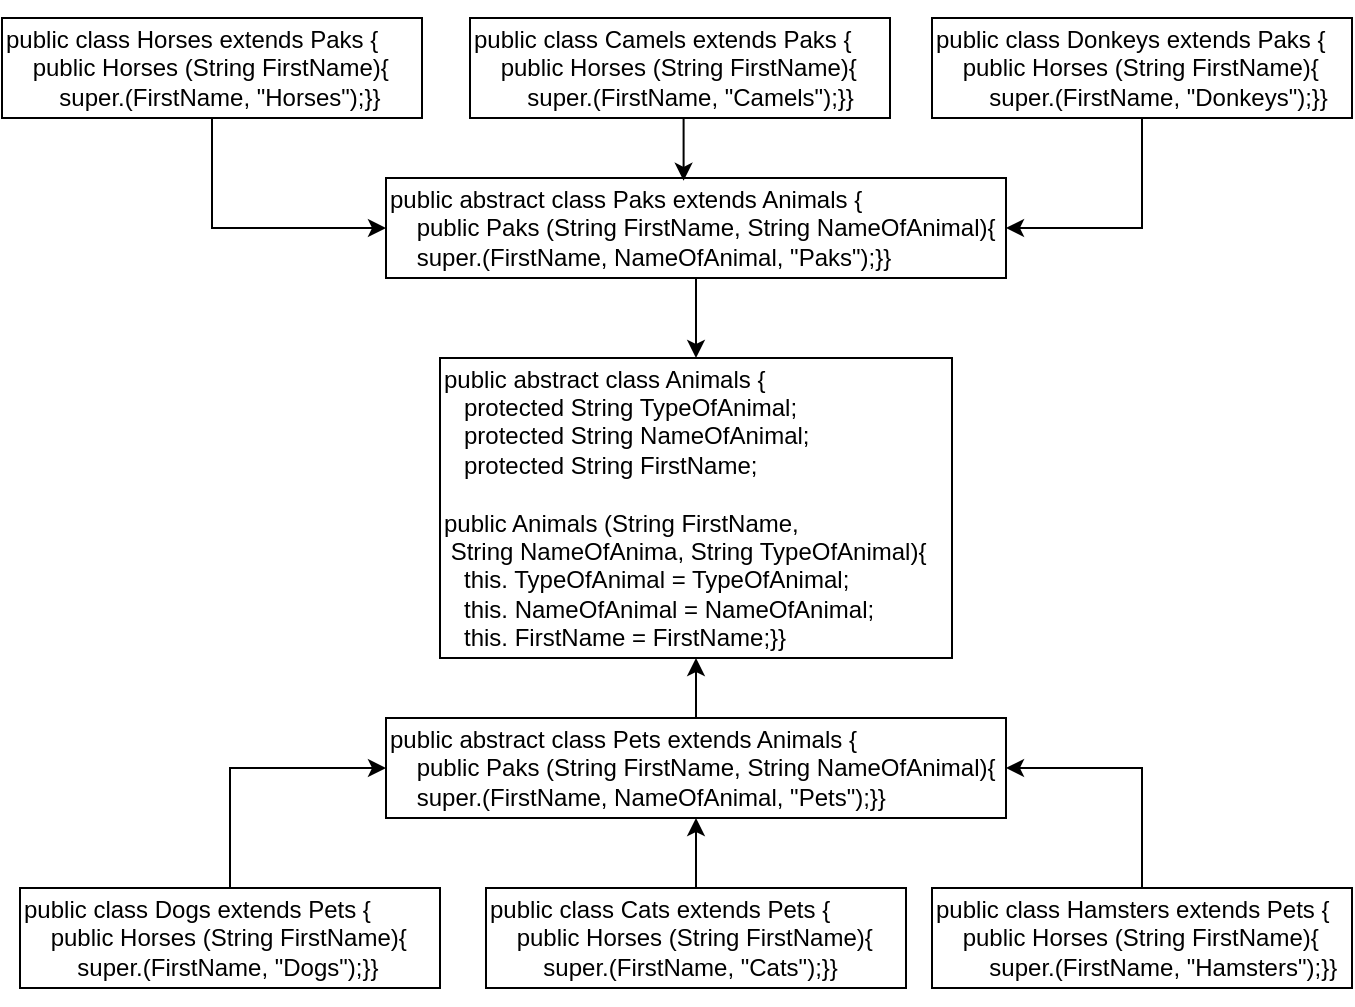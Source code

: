 <mxfile version="20.8.16" type="device"><diagram id="LoVYD131x6eVN4LB-mYg" name="Страница 1"><mxGraphModel dx="915" dy="690" grid="1" gridSize="10" guides="1" tooltips="1" connect="1" arrows="1" fold="1" page="1" pageScale="1" pageWidth="827" pageHeight="1169" math="0" shadow="0"><root><mxCell id="0"/><mxCell id="1" parent="0"/><mxCell id="2" value="&lt;font style=&quot;font-size: 12px;&quot;&gt;public abstract class Animals {&lt;br&gt;&amp;nbsp; &amp;nbsp;protected String TypeOfAnimal;&lt;br&gt;&amp;nbsp; &amp;nbsp;protected String NameOfAnimal;&lt;br&gt;&lt;span lang=&quot;EN-US&quot; style=&quot;&quot;&gt;&amp;nbsp; &amp;nbsp;protected String FirstName;&lt;/span&gt;&amp;nbsp;&lt;br&gt;&amp;nbsp;&amp;nbsp;&lt;/font&gt;&lt;br&gt;public Animals (String FirstName,&lt;br&gt;&lt;span lang=&quot;EN-US&quot;&gt;&amp;nbsp;String NameOfAnima,&lt;/span&gt; String TypeOfAnimal)&lt;span lang=&quot;EN-US&quot; style=&quot;background-color: initial;&quot;&gt;{&lt;/span&gt;&lt;br&gt;&amp;nbsp; &amp;nbsp;this. TypeOfAnimal = TypeOfAnimal;&lt;br&gt;&amp;nbsp; &amp;nbsp;this. NameOfAnimal = NameOfAnimal; &lt;br&gt;&amp;nbsp; &amp;nbsp;this. FirstName = FirstName;}}" style="rounded=0;whiteSpace=wrap;html=1;align=left;" parent="1" vertex="1"><mxGeometry x="304" y="270" width="256" height="150" as="geometry"/></mxCell><mxCell id="tl4rkzEi-7TgA4RuAvuL-17" style="edgeStyle=orthogonalEdgeStyle;rounded=0;orthogonalLoop=1;jettySize=auto;html=1;exitX=0.5;exitY=1;exitDx=0;exitDy=0;entryX=0;entryY=0.5;entryDx=0;entryDy=0;fontSize=12;" edge="1" parent="1" source="6" target="tl4rkzEi-7TgA4RuAvuL-13"><mxGeometry relative="1" as="geometry"/></mxCell><mxCell id="6" value="&lt;p style=&quot;margin-bottom:0cm;margin-bottom:.0001pt&quot; class=&quot;MsoNormal&quot;&gt;&lt;span lang=&quot;EN-US&quot;&gt;public class Horses extends Paks {&lt;br&gt;&lt;/span&gt;&lt;/p&gt;&lt;div style=&quot;text-indent: 0px;&quot;&gt;&lt;span style=&quot;background-color: initial; text-indent: 9.75pt;&quot;&gt;&amp;nbsp; &amp;nbsp; public Horses (String FirstName){&lt;br&gt;&lt;/span&gt;&lt;span style=&quot;text-indent: 9.75pt; background-color: initial;&quot;&gt;&amp;nbsp; &amp;nbsp;&amp;nbsp;&lt;/span&gt;&lt;span style=&quot;background-color: initial;&quot;&gt;&amp;nbsp; &amp;nbsp; super.(FirstName,&amp;nbsp;&lt;/span&gt;&lt;span style=&quot;background-color: initial;&quot;&gt;&quot;Horses&quot;);&lt;/span&gt;&lt;span style=&quot;background-color: initial;&quot;&gt;}}&lt;/span&gt;&lt;/div&gt;&lt;p&gt;&lt;/p&gt;" style="rounded=0;whiteSpace=wrap;html=1;align=left;" parent="1" vertex="1"><mxGeometry x="85" y="100" width="210" height="50" as="geometry"/></mxCell><mxCell id="tl4rkzEi-7TgA4RuAvuL-20" style="edgeStyle=orthogonalEdgeStyle;rounded=0;orthogonalLoop=1;jettySize=auto;html=1;entryX=0.5;entryY=0;entryDx=0;entryDy=0;fontSize=12;" edge="1" parent="1" source="tl4rkzEi-7TgA4RuAvuL-13" target="2"><mxGeometry relative="1" as="geometry"/></mxCell><mxCell id="tl4rkzEi-7TgA4RuAvuL-13" value="&lt;p style=&quot;margin-bottom:0cm;margin-bottom:.0001pt&quot; class=&quot;MsoNormal&quot;&gt;&lt;span lang=&quot;EN-US&quot;&gt;public abstract class Paks extends Animals {&lt;br&gt;&lt;/span&gt;&lt;/p&gt;&lt;div style=&quot;text-indent: 0px;&quot;&gt;&lt;span style=&quot;background-color: initial; text-indent: 9.75pt;&quot;&gt;&amp;nbsp; &amp;nbsp; public Paks (String FirstName, String NameOfAnimal){&lt;br&gt;&lt;/span&gt;&lt;span style=&quot;text-indent: 9.75pt; background-color: initial;&quot;&gt;&amp;nbsp; &amp;nbsp;&amp;nbsp;&lt;/span&gt;super.(FirstName, NameOfAnimal, &quot;Paks&quot;);}}&lt;/div&gt;&lt;p&gt;&lt;/p&gt;" style="rounded=0;whiteSpace=wrap;html=1;align=left;" vertex="1" parent="1"><mxGeometry x="277" y="180" width="310" height="50" as="geometry"/></mxCell><mxCell id="tl4rkzEi-7TgA4RuAvuL-18" style="edgeStyle=orthogonalEdgeStyle;rounded=0;orthogonalLoop=1;jettySize=auto;html=1;exitX=0.5;exitY=1;exitDx=0;exitDy=0;entryX=0.48;entryY=0.028;entryDx=0;entryDy=0;entryPerimeter=0;fontSize=12;" edge="1" parent="1" source="tl4rkzEi-7TgA4RuAvuL-15" target="tl4rkzEi-7TgA4RuAvuL-13"><mxGeometry relative="1" as="geometry"/></mxCell><mxCell id="tl4rkzEi-7TgA4RuAvuL-15" value="&lt;p style=&quot;margin-bottom:0cm;margin-bottom:.0001pt&quot; class=&quot;MsoNormal&quot;&gt;&lt;span lang=&quot;EN-US&quot;&gt;public class Camels extends Paks {&lt;br&gt;&lt;/span&gt;&lt;/p&gt;&lt;div style=&quot;text-indent: 0px;&quot;&gt;&lt;span style=&quot;background-color: initial; text-indent: 9.75pt;&quot;&gt;&amp;nbsp; &amp;nbsp; public Horses (String FirstName){&lt;br&gt;&lt;/span&gt;&lt;span style=&quot;text-indent: 9.75pt; background-color: initial;&quot;&gt;&amp;nbsp; &amp;nbsp;&amp;nbsp;&lt;/span&gt;&lt;span style=&quot;background-color: initial;&quot;&gt;&amp;nbsp; &amp;nbsp; super.(FirstName,&amp;nbsp;&lt;/span&gt;&lt;span style=&quot;background-color: initial;&quot;&gt;&quot;Camels&quot;);&lt;/span&gt;&lt;span style=&quot;background-color: initial;&quot;&gt;}}&lt;/span&gt;&lt;/div&gt;&lt;p&gt;&lt;/p&gt;" style="rounded=0;whiteSpace=wrap;html=1;align=left;" vertex="1" parent="1"><mxGeometry x="319" y="100" width="210" height="50" as="geometry"/></mxCell><mxCell id="tl4rkzEi-7TgA4RuAvuL-19" style="edgeStyle=orthogonalEdgeStyle;rounded=0;orthogonalLoop=1;jettySize=auto;html=1;entryX=1;entryY=0.5;entryDx=0;entryDy=0;fontSize=12;" edge="1" parent="1" source="tl4rkzEi-7TgA4RuAvuL-16" target="tl4rkzEi-7TgA4RuAvuL-13"><mxGeometry relative="1" as="geometry"/></mxCell><mxCell id="tl4rkzEi-7TgA4RuAvuL-16" value="&lt;p style=&quot;margin-bottom:0cm;margin-bottom:.0001pt&quot; class=&quot;MsoNormal&quot;&gt;&lt;span lang=&quot;EN-US&quot;&gt;public class Donkeys extends Paks {&lt;br&gt;&lt;/span&gt;&lt;/p&gt;&lt;div style=&quot;text-indent: 0px;&quot;&gt;&lt;span style=&quot;background-color: initial; text-indent: 9.75pt;&quot;&gt;&amp;nbsp; &amp;nbsp; public Horses (String FirstName){&lt;br&gt;&lt;/span&gt;&lt;span style=&quot;text-indent: 9.75pt; background-color: initial;&quot;&gt;&amp;nbsp; &amp;nbsp;&amp;nbsp;&lt;/span&gt;&lt;span style=&quot;background-color: initial;&quot;&gt;&amp;nbsp; &amp;nbsp; super.(FirstName,&amp;nbsp;&lt;/span&gt;&quot;Donkeys&lt;span style=&quot;background-color: initial;&quot;&gt;&quot;);&lt;/span&gt;&lt;span style=&quot;background-color: initial;&quot;&gt;}}&lt;/span&gt;&lt;/div&gt;&lt;p&gt;&lt;/p&gt;" style="rounded=0;whiteSpace=wrap;html=1;align=left;" vertex="1" parent="1"><mxGeometry x="550" y="100" width="210" height="50" as="geometry"/></mxCell><mxCell id="tl4rkzEi-7TgA4RuAvuL-25" style="edgeStyle=orthogonalEdgeStyle;rounded=0;orthogonalLoop=1;jettySize=auto;html=1;entryX=0.5;entryY=1;entryDx=0;entryDy=0;fontSize=12;" edge="1" parent="1" source="tl4rkzEi-7TgA4RuAvuL-21" target="2"><mxGeometry relative="1" as="geometry"/></mxCell><mxCell id="tl4rkzEi-7TgA4RuAvuL-21" value="&lt;p style=&quot;margin-bottom:0cm;margin-bottom:.0001pt&quot; class=&quot;MsoNormal&quot;&gt;&lt;span lang=&quot;EN-US&quot;&gt;public abstract class Pets extends Animals {&lt;br&gt;&lt;/span&gt;&lt;/p&gt;&lt;div style=&quot;text-indent: 0px;&quot;&gt;&lt;span style=&quot;background-color: initial; text-indent: 9.75pt;&quot;&gt;&amp;nbsp; &amp;nbsp; public Paks (String FirstName, String NameOfAnimal){&lt;br&gt;&lt;/span&gt;&lt;span style=&quot;text-indent: 9.75pt; background-color: initial;&quot;&gt;&amp;nbsp; &amp;nbsp;&amp;nbsp;&lt;/span&gt;super.(FirstName, NameOfAnimal, &quot;Pets&quot;);}}&lt;/div&gt;&lt;p&gt;&lt;/p&gt;" style="rounded=0;whiteSpace=wrap;html=1;align=left;" vertex="1" parent="1"><mxGeometry x="277" y="450" width="310" height="50" as="geometry"/></mxCell><mxCell id="tl4rkzEi-7TgA4RuAvuL-26" style="edgeStyle=orthogonalEdgeStyle;rounded=0;orthogonalLoop=1;jettySize=auto;html=1;entryX=0;entryY=0.5;entryDx=0;entryDy=0;fontSize=12;" edge="1" parent="1" source="tl4rkzEi-7TgA4RuAvuL-22" target="tl4rkzEi-7TgA4RuAvuL-21"><mxGeometry relative="1" as="geometry"/></mxCell><mxCell id="tl4rkzEi-7TgA4RuAvuL-22" value="&lt;p style=&quot;margin-bottom:0cm;margin-bottom:.0001pt&quot; class=&quot;MsoNormal&quot;&gt;&lt;span lang=&quot;EN-US&quot;&gt;public class Dogs extends Pets {&lt;br&gt;&lt;/span&gt;&lt;/p&gt;&lt;div style=&quot;text-indent: 0px;&quot;&gt;&lt;span style=&quot;background-color: initial; text-indent: 9.75pt;&quot;&gt;&amp;nbsp; &amp;nbsp; public Horses (String FirstName){&lt;br&gt;&lt;/span&gt;&lt;span style=&quot;text-indent: 9.75pt; background-color: initial;&quot;&gt;&amp;nbsp; &amp;nbsp;&amp;nbsp;&lt;/span&gt;&lt;span style=&quot;background-color: initial;&quot;&gt;&amp;nbsp; &amp;nbsp; super.(FirstName,&amp;nbsp;&lt;/span&gt;&lt;span style=&quot;background-color: initial;&quot;&gt;&quot;Dogs&quot;);&lt;/span&gt;&lt;span style=&quot;background-color: initial;&quot;&gt;}}&lt;/span&gt;&lt;/div&gt;&lt;p&gt;&lt;/p&gt;" style="rounded=0;whiteSpace=wrap;html=1;align=left;" vertex="1" parent="1"><mxGeometry x="94" y="535" width="210" height="50" as="geometry"/></mxCell><mxCell id="tl4rkzEi-7TgA4RuAvuL-29" style="edgeStyle=orthogonalEdgeStyle;rounded=0;orthogonalLoop=1;jettySize=auto;html=1;entryX=0.5;entryY=1;entryDx=0;entryDy=0;fontSize=12;" edge="1" parent="1" source="tl4rkzEi-7TgA4RuAvuL-23" target="tl4rkzEi-7TgA4RuAvuL-21"><mxGeometry relative="1" as="geometry"/></mxCell><mxCell id="tl4rkzEi-7TgA4RuAvuL-23" value="&lt;p style=&quot;margin-bottom:0cm;margin-bottom:.0001pt&quot; class=&quot;MsoNormal&quot;&gt;&lt;span lang=&quot;EN-US&quot;&gt;public class Cats extends Pets {&lt;br&gt;&lt;/span&gt;&lt;/p&gt;&lt;div style=&quot;text-indent: 0px;&quot;&gt;&lt;span style=&quot;background-color: initial; text-indent: 9.75pt;&quot;&gt;&amp;nbsp; &amp;nbsp; public Horses (String FirstName){&lt;br&gt;&lt;/span&gt;&lt;span style=&quot;text-indent: 9.75pt; background-color: initial;&quot;&gt;&amp;nbsp; &amp;nbsp;&amp;nbsp;&lt;/span&gt;&lt;span style=&quot;background-color: initial;&quot;&gt;&amp;nbsp; &amp;nbsp; super.(FirstName,&amp;nbsp;&lt;/span&gt;&lt;span style=&quot;background-color: initial;&quot;&gt;&quot;Cats&quot;);&lt;/span&gt;&lt;span style=&quot;background-color: initial;&quot;&gt;}}&lt;/span&gt;&lt;/div&gt;&lt;p&gt;&lt;/p&gt;" style="rounded=0;whiteSpace=wrap;html=1;align=left;" vertex="1" parent="1"><mxGeometry x="327" y="535" width="210" height="50" as="geometry"/></mxCell><mxCell id="tl4rkzEi-7TgA4RuAvuL-27" style="edgeStyle=orthogonalEdgeStyle;rounded=0;orthogonalLoop=1;jettySize=auto;html=1;entryX=1;entryY=0.5;entryDx=0;entryDy=0;fontSize=12;" edge="1" parent="1" source="tl4rkzEi-7TgA4RuAvuL-24" target="tl4rkzEi-7TgA4RuAvuL-21"><mxGeometry relative="1" as="geometry"/></mxCell><mxCell id="tl4rkzEi-7TgA4RuAvuL-24" value="&lt;p style=&quot;margin-bottom:0cm;margin-bottom:.0001pt&quot; class=&quot;MsoNormal&quot;&gt;&lt;span lang=&quot;EN-US&quot;&gt;public class Hamsters extends Pets {&lt;br&gt;&lt;/span&gt;&lt;/p&gt;&lt;div style=&quot;text-indent: 0px;&quot;&gt;&lt;span style=&quot;background-color: initial; text-indent: 9.75pt;&quot;&gt;&amp;nbsp; &amp;nbsp; public Horses (String FirstName){&lt;br&gt;&lt;/span&gt;&lt;span style=&quot;text-indent: 9.75pt; background-color: initial;&quot;&gt;&amp;nbsp; &amp;nbsp;&amp;nbsp;&lt;/span&gt;&lt;span style=&quot;background-color: initial;&quot;&gt;&amp;nbsp; &amp;nbsp; super.(FirstName,&amp;nbsp;&lt;/span&gt;&quot;Hamsters&lt;span style=&quot;background-color: initial;&quot;&gt;&quot;);&lt;/span&gt;&lt;span style=&quot;background-color: initial;&quot;&gt;}}&lt;/span&gt;&lt;/div&gt;&lt;p&gt;&lt;/p&gt;" style="rounded=0;whiteSpace=wrap;html=1;align=left;" vertex="1" parent="1"><mxGeometry x="550" y="535" width="210" height="50" as="geometry"/></mxCell></root></mxGraphModel></diagram></mxfile>